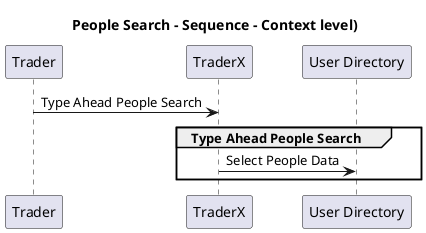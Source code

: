@startuml

title People Search - Sequence - Context level)

participant "Trader" as TraderX.Actors.Trader
participant "TraderX" as TraderX.SoftwareSystems.TraderX
participant "User Directory" as TraderX.SoftwareSystems.UserDirectory

TraderX.Actors.Trader -> TraderX.SoftwareSystems.TraderX : Type Ahead People Search
group Type Ahead People Search
TraderX.SoftwareSystems.TraderX -> TraderX.SoftwareSystems.UserDirectory : Select People Data
end


@enduml
